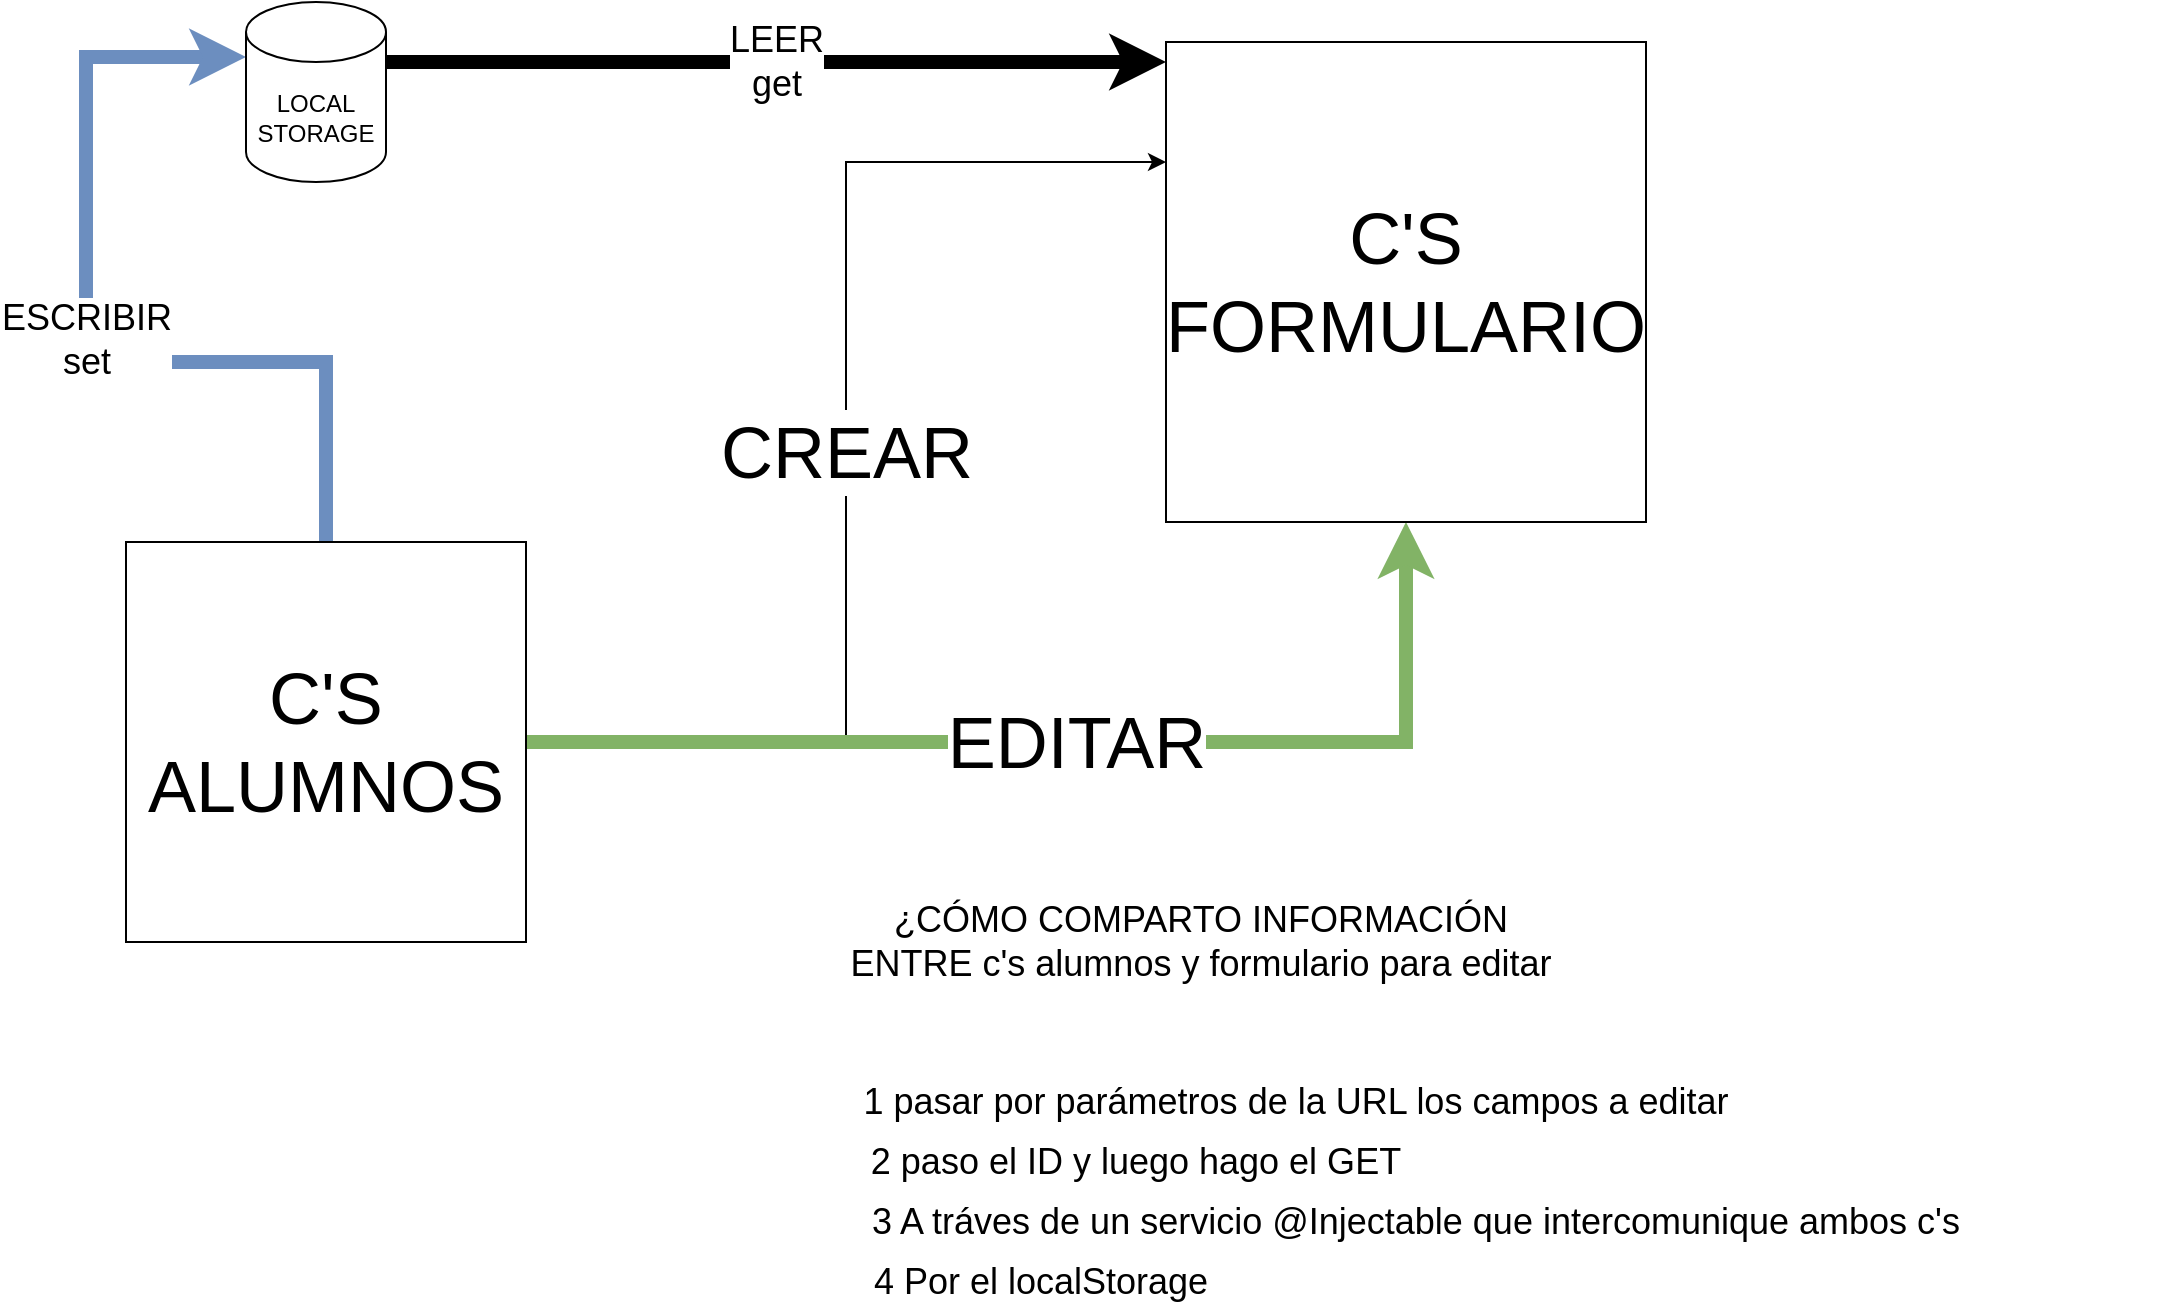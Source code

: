 <mxfile version="14.6.13" type="device"><diagram id="LrkEU3hfqmri3m17kt0F" name="Página-1"><mxGraphModel dx="1422" dy="822" grid="1" gridSize="10" guides="1" tooltips="1" connect="1" arrows="1" fold="1" page="1" pageScale="1" pageWidth="1169" pageHeight="827" math="0" shadow="0"><root><mxCell id="0"/><mxCell id="1" parent="0"/><mxCell id="qpQF4WcAQ-Mhb0LY6CiR-3" value="&lt;font style=&quot;font-size: 36px&quot;&gt;CREAR&lt;/font&gt;" style="edgeStyle=orthogonalEdgeStyle;rounded=0;orthogonalLoop=1;jettySize=auto;html=1;entryX=0;entryY=0.25;entryDx=0;entryDy=0;" edge="1" parent="1" source="qpQF4WcAQ-Mhb0LY6CiR-1" target="qpQF4WcAQ-Mhb0LY6CiR-2"><mxGeometry relative="1" as="geometry"/></mxCell><mxCell id="qpQF4WcAQ-Mhb0LY6CiR-4" value="&lt;font style=&quot;font-size: 36px&quot;&gt;EDITAR&lt;/font&gt;" style="edgeStyle=orthogonalEdgeStyle;rounded=0;orthogonalLoop=1;jettySize=auto;html=1;fillColor=#d5e8d4;strokeColor=#82b366;strokeWidth=7;" edge="1" parent="1" source="qpQF4WcAQ-Mhb0LY6CiR-1" target="qpQF4WcAQ-Mhb0LY6CiR-2"><mxGeometry relative="1" as="geometry"/></mxCell><mxCell id="qpQF4WcAQ-Mhb0LY6CiR-11" value="&lt;font style=&quot;font-size: 18px&quot;&gt;ESCRIBIR&lt;br&gt;set&lt;br&gt;&lt;/font&gt;" style="edgeStyle=orthogonalEdgeStyle;rounded=0;orthogonalLoop=1;jettySize=auto;html=1;entryX=0;entryY=0;entryDx=0;entryDy=27.5;entryPerimeter=0;strokeWidth=7;fillColor=#dae8fc;strokeColor=#6c8ebf;" edge="1" parent="1" source="qpQF4WcAQ-Mhb0LY6CiR-1" target="qpQF4WcAQ-Mhb0LY6CiR-10"><mxGeometry relative="1" as="geometry"/></mxCell><mxCell id="qpQF4WcAQ-Mhb0LY6CiR-1" value="&lt;font style=&quot;font-size: 36px&quot;&gt;C'S&lt;br&gt;ALUMNOS&lt;/font&gt;" style="whiteSpace=wrap;html=1;aspect=fixed;" vertex="1" parent="1"><mxGeometry x="170" y="350" width="200" height="200" as="geometry"/></mxCell><mxCell id="qpQF4WcAQ-Mhb0LY6CiR-2" value="&lt;font style=&quot;font-size: 36px&quot;&gt;C'S&lt;br&gt;FORMULARIO&lt;/font&gt;" style="whiteSpace=wrap;html=1;aspect=fixed;" vertex="1" parent="1"><mxGeometry x="690" y="100" width="240" height="240" as="geometry"/></mxCell><mxCell id="qpQF4WcAQ-Mhb0LY6CiR-5" value="&lt;font style=&quot;font-size: 18px&quot;&gt;¿CÓMO COMPARTO INFORMACIÓN ENTRE c's alumnos y formulario para editar&lt;/font&gt;" style="text;html=1;strokeColor=none;fillColor=none;align=center;verticalAlign=middle;whiteSpace=wrap;rounded=0;" vertex="1" parent="1"><mxGeometry x="530" y="540" width="355" height="20" as="geometry"/></mxCell><mxCell id="qpQF4WcAQ-Mhb0LY6CiR-6" value="&lt;font style=&quot;font-size: 18px&quot;&gt;1 pasar por parámetros de la URL los campos a editar&lt;/font&gt;" style="text;html=1;strokeColor=none;fillColor=none;align=center;verticalAlign=middle;whiteSpace=wrap;rounded=0;" vertex="1" parent="1"><mxGeometry x="520" y="620" width="470" height="20" as="geometry"/></mxCell><mxCell id="qpQF4WcAQ-Mhb0LY6CiR-7" value="&lt;font style=&quot;font-size: 18px&quot;&gt;2 paso el ID y luego hago el GET&lt;/font&gt;" style="text;html=1;strokeColor=none;fillColor=none;align=center;verticalAlign=middle;whiteSpace=wrap;rounded=0;" vertex="1" parent="1"><mxGeometry x="440" y="650" width="470" height="20" as="geometry"/></mxCell><mxCell id="qpQF4WcAQ-Mhb0LY6CiR-8" value="&lt;font style=&quot;font-size: 18px&quot;&gt;3 A tráves de un servicio @Injectable que intercomunique ambos c's&lt;/font&gt;" style="text;html=1;strokeColor=none;fillColor=none;align=center;verticalAlign=middle;whiteSpace=wrap;rounded=0;" vertex="1" parent="1"><mxGeometry x="440" y="680" width="750" height="20" as="geometry"/></mxCell><mxCell id="qpQF4WcAQ-Mhb0LY6CiR-9" value="&lt;font style=&quot;font-size: 18px&quot;&gt;4 Por el localStorage&amp;nbsp;&lt;/font&gt;" style="text;html=1;strokeColor=none;fillColor=none;align=center;verticalAlign=middle;whiteSpace=wrap;rounded=0;" vertex="1" parent="1"><mxGeometry x="440" y="710" width="380" height="20" as="geometry"/></mxCell><mxCell id="qpQF4WcAQ-Mhb0LY6CiR-12" value="&lt;font style=&quot;font-size: 18px&quot;&gt;LEER&lt;br&gt;get&lt;/font&gt;" style="edgeStyle=orthogonalEdgeStyle;rounded=0;orthogonalLoop=1;jettySize=auto;html=1;strokeWidth=7;" edge="1" parent="1" source="qpQF4WcAQ-Mhb0LY6CiR-10" target="qpQF4WcAQ-Mhb0LY6CiR-2"><mxGeometry relative="1" as="geometry"><Array as="points"><mxPoint x="650" y="110"/><mxPoint x="650" y="110"/></Array></mxGeometry></mxCell><mxCell id="qpQF4WcAQ-Mhb0LY6CiR-10" value="LOCAL&lt;br&gt;STORAGE" style="shape=cylinder3;whiteSpace=wrap;html=1;boundedLbl=1;backgroundOutline=1;size=15;" vertex="1" parent="1"><mxGeometry x="230" y="80" width="70" height="90" as="geometry"/></mxCell></root></mxGraphModel></diagram></mxfile>